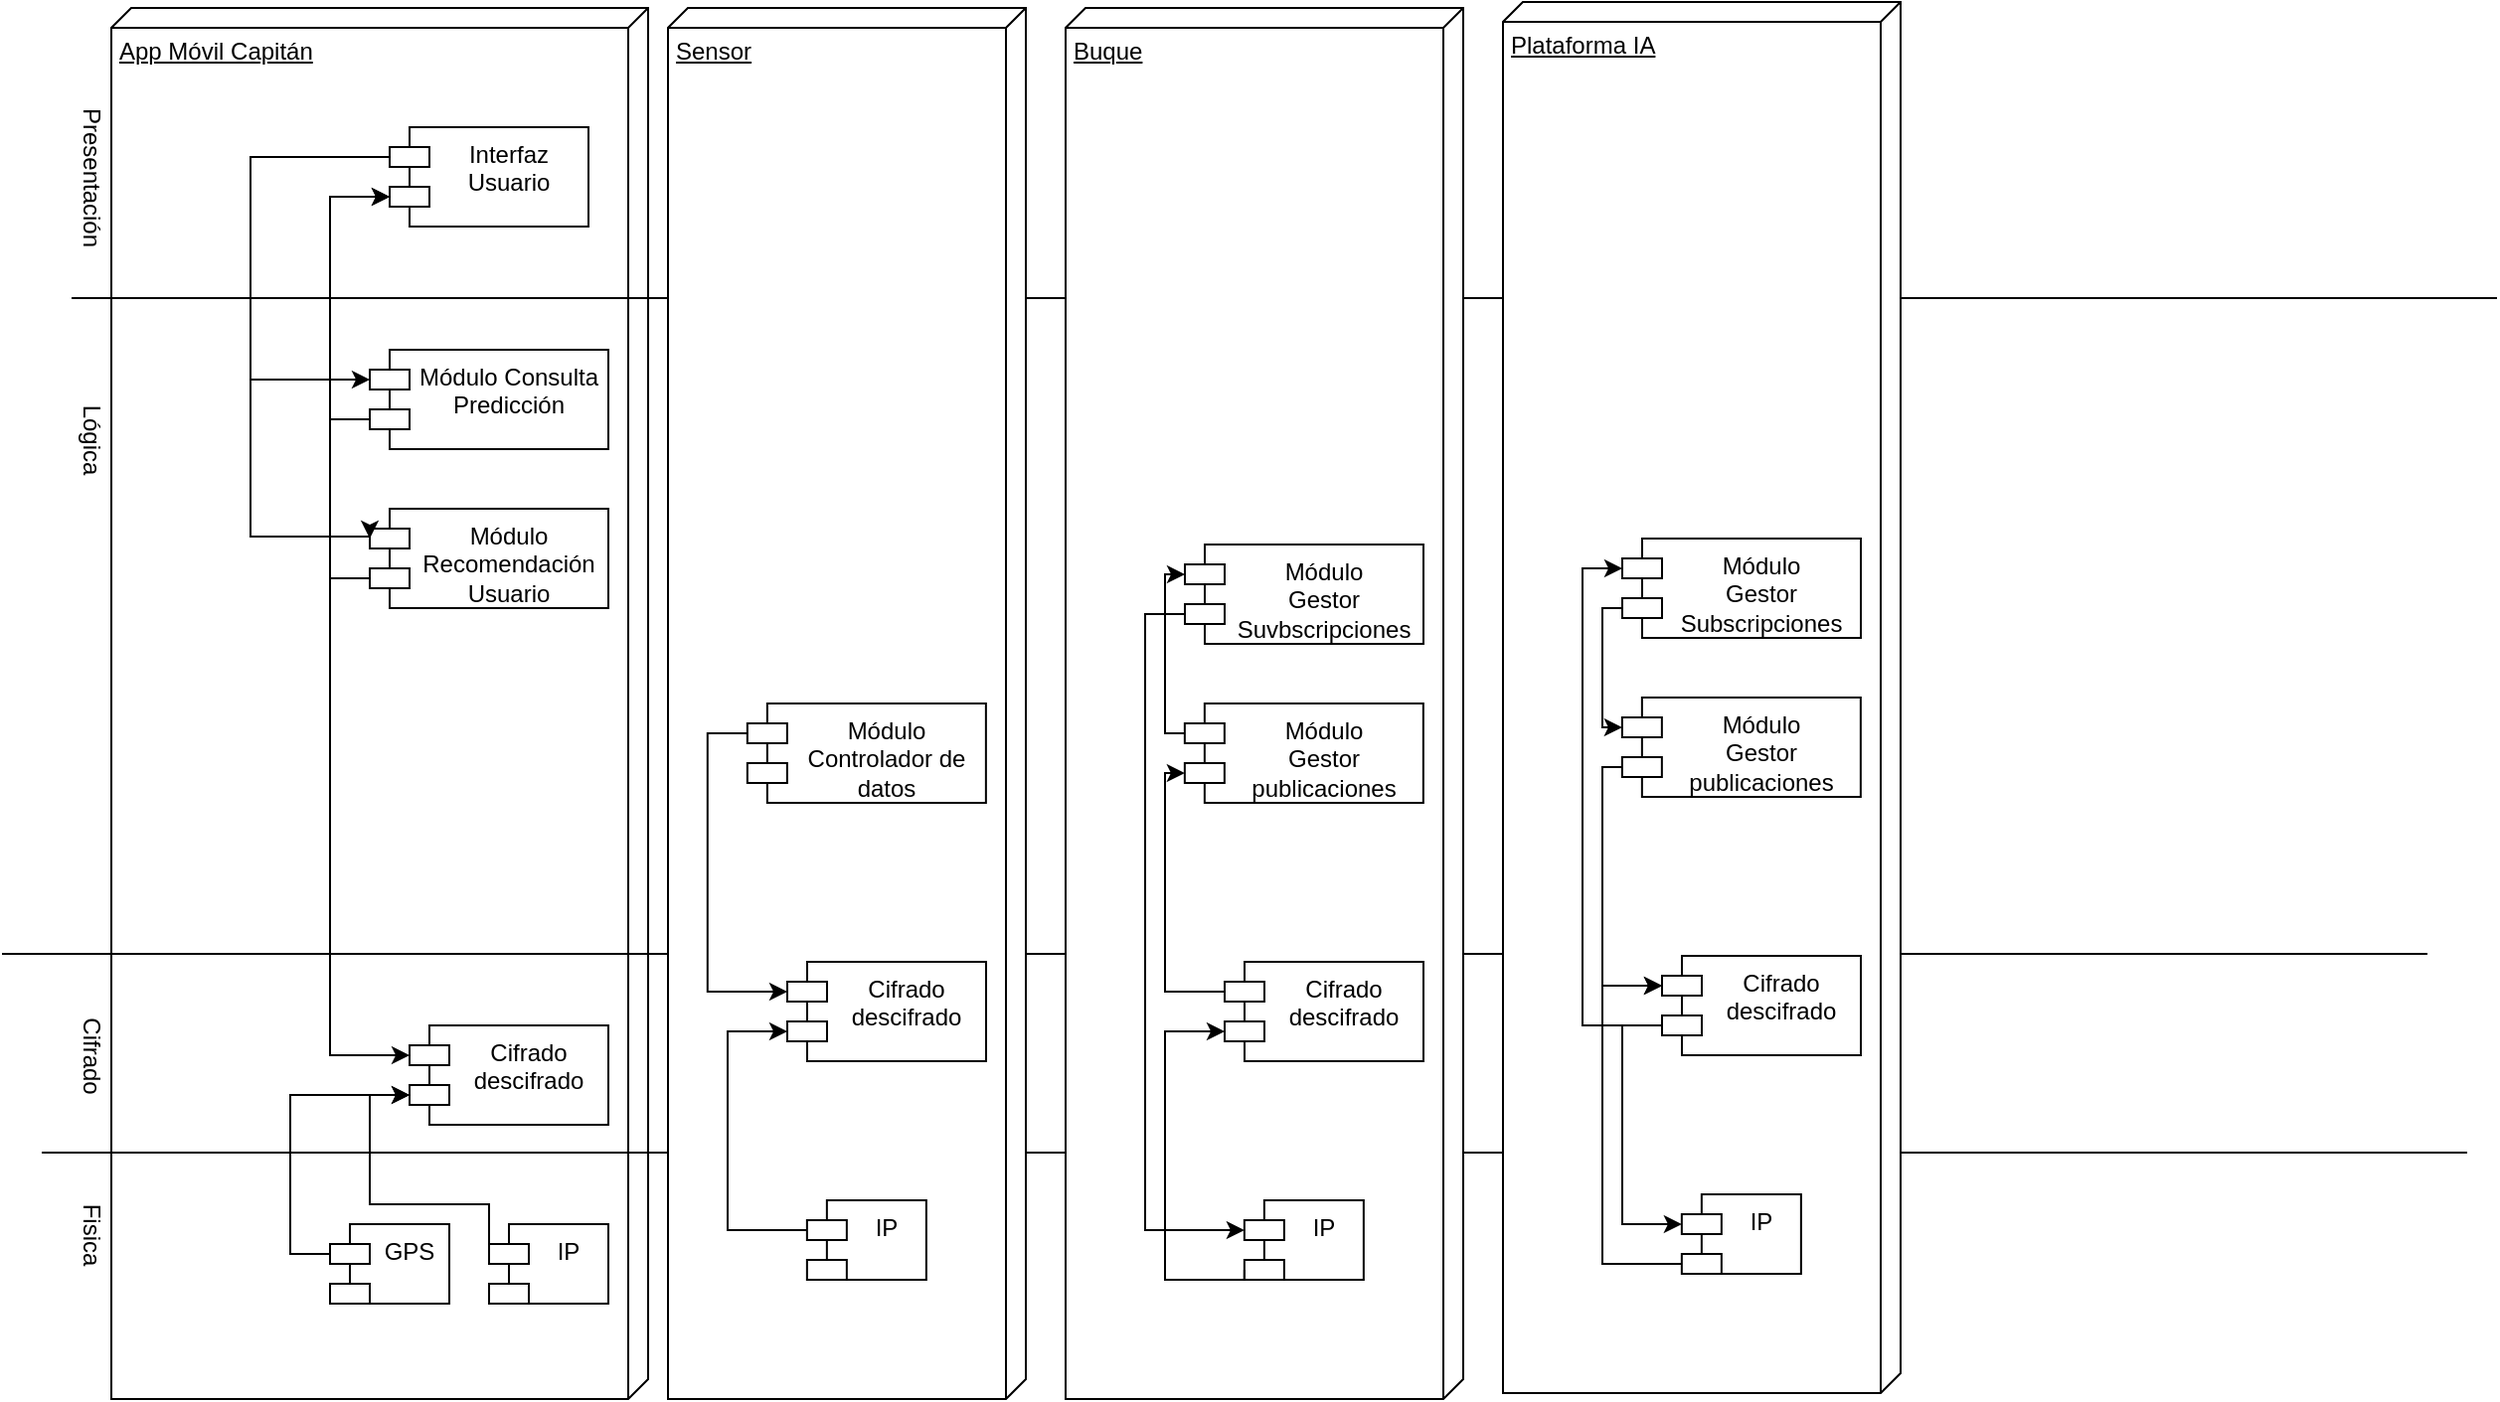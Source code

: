 <mxfile version="24.0.7" type="github">
  <diagram name="Page-1" id="5f0bae14-7c28-e335-631c-24af17079c00">
    <mxGraphModel dx="2159" dy="563" grid="1" gridSize="10" guides="1" tooltips="1" connect="1" arrows="1" fold="1" page="1" pageScale="1" pageWidth="1100" pageHeight="850" background="none" math="0" shadow="0">
      <root>
        <mxCell id="0" />
        <mxCell id="1" parent="0" />
        <mxCell id="DLwNo6UtiTYIvXjJcbHC-2" value="App Móvil Capitán" style="verticalAlign=top;align=left;spacingTop=8;spacingLeft=2;spacingRight=12;shape=cube;size=10;direction=south;fontStyle=4;html=1;whiteSpace=wrap;" vertex="1" parent="1">
          <mxGeometry x="50" y="78" width="270" height="700" as="geometry" />
        </mxCell>
        <mxCell id="DLwNo6UtiTYIvXjJcbHC-3" value="" style="line;strokeWidth=1;fillColor=none;align=left;verticalAlign=middle;spacingTop=-1;spacingLeft=3;spacingRight=3;rotatable=0;labelPosition=right;points=[];portConstraint=eastwest;strokeColor=inherit;" vertex="1" parent="1">
          <mxGeometry x="30" y="220" width="1220" height="8" as="geometry" />
        </mxCell>
        <mxCell id="DLwNo6UtiTYIvXjJcbHC-6" value="Presentación" style="text;html=1;align=center;verticalAlign=middle;resizable=0;points=[];autosize=1;strokeColor=none;fillColor=none;rotation=90;" vertex="1" parent="1">
          <mxGeometry x="-5" y="148" width="90" height="30" as="geometry" />
        </mxCell>
        <mxCell id="DLwNo6UtiTYIvXjJcbHC-7" value="Lógica" style="text;html=1;align=center;verticalAlign=middle;resizable=0;points=[];autosize=1;strokeColor=none;fillColor=none;rotation=90;" vertex="1" parent="1">
          <mxGeometry x="10" y="280" width="60" height="30" as="geometry" />
        </mxCell>
        <mxCell id="DLwNo6UtiTYIvXjJcbHC-8" value="Cifrado" style="text;html=1;align=center;verticalAlign=middle;resizable=0;points=[];autosize=1;strokeColor=none;fillColor=none;rotation=90;" vertex="1" parent="1">
          <mxGeometry x="10" y="590" width="60" height="30" as="geometry" />
        </mxCell>
        <mxCell id="DLwNo6UtiTYIvXjJcbHC-9" value="Fisica" style="text;html=1;align=center;verticalAlign=middle;resizable=0;points=[];autosize=1;strokeColor=none;fillColor=none;rotation=90;" vertex="1" parent="1">
          <mxGeometry x="15" y="680" width="50" height="30" as="geometry" />
        </mxCell>
        <mxCell id="DLwNo6UtiTYIvXjJcbHC-25" style="edgeStyle=orthogonalEdgeStyle;rounded=0;orthogonalLoop=1;jettySize=auto;html=1;exitX=0;exitY=0;exitDx=0;exitDy=15;exitPerimeter=0;entryX=0;entryY=0;entryDx=0;entryDy=15;entryPerimeter=0;" edge="1" parent="1" source="DLwNo6UtiTYIvXjJcbHC-12" target="DLwNo6UtiTYIvXjJcbHC-13">
          <mxGeometry relative="1" as="geometry">
            <mxPoint x="169.93" y="163.97" as="sourcePoint" />
            <mxPoint x="159.93" y="278.97" as="targetPoint" />
            <Array as="points">
              <mxPoint x="120" y="153" />
              <mxPoint x="120" y="265" />
            </Array>
          </mxGeometry>
        </mxCell>
        <mxCell id="DLwNo6UtiTYIvXjJcbHC-12" value="&lt;div&gt;Interfaz &lt;br&gt;&lt;/div&gt;&lt;div&gt;Usuario&lt;br&gt;&lt;/div&gt;" style="shape=module;align=left;spacingLeft=20;align=center;verticalAlign=top;whiteSpace=wrap;html=1;" vertex="1" parent="1">
          <mxGeometry x="190" y="138" width="100" height="50" as="geometry" />
        </mxCell>
        <mxCell id="DLwNo6UtiTYIvXjJcbHC-13" value="&lt;div&gt;Módulo Consulta&lt;br&gt;&lt;/div&gt;&lt;div&gt;Predicción&lt;br&gt;&lt;/div&gt;" style="shape=module;align=left;spacingLeft=20;align=center;verticalAlign=top;whiteSpace=wrap;html=1;" vertex="1" parent="1">
          <mxGeometry x="180" y="250" width="120" height="50" as="geometry" />
        </mxCell>
        <mxCell id="DLwNo6UtiTYIvXjJcbHC-38" style="edgeStyle=orthogonalEdgeStyle;rounded=0;orthogonalLoop=1;jettySize=auto;html=1;exitX=0;exitY=0;exitDx=0;exitDy=35;exitPerimeter=0;entryX=0;entryY=0;entryDx=0;entryDy=15;entryPerimeter=0;" edge="1" parent="1" source="DLwNo6UtiTYIvXjJcbHC-15" target="DLwNo6UtiTYIvXjJcbHC-16">
          <mxGeometry relative="1" as="geometry" />
        </mxCell>
        <mxCell id="DLwNo6UtiTYIvXjJcbHC-15" value="&lt;div&gt;Módulo&lt;/div&gt;&lt;div&gt;Recomendación &lt;br&gt;&lt;/div&gt;&lt;div&gt;Usuario&lt;br&gt;&lt;/div&gt;" style="shape=module;align=left;spacingLeft=20;align=center;verticalAlign=top;whiteSpace=wrap;html=1;" vertex="1" parent="1">
          <mxGeometry x="180" y="330" width="120" height="50" as="geometry" />
        </mxCell>
        <mxCell id="DLwNo6UtiTYIvXjJcbHC-23" value="GPS" style="shape=module;align=left;spacingLeft=20;align=center;verticalAlign=top;whiteSpace=wrap;html=1;" vertex="1" parent="1">
          <mxGeometry x="160" y="690" width="60" height="40" as="geometry" />
        </mxCell>
        <mxCell id="DLwNo6UtiTYIvXjJcbHC-32" style="edgeStyle=orthogonalEdgeStyle;rounded=0;orthogonalLoop=1;jettySize=auto;html=1;exitX=0;exitY=0;exitDx=0;exitDy=15;exitPerimeter=0;entryX=0;entryY=0;entryDx=0;entryDy=15;entryPerimeter=0;" edge="1" parent="1" source="DLwNo6UtiTYIvXjJcbHC-12" target="DLwNo6UtiTYIvXjJcbHC-15">
          <mxGeometry relative="1" as="geometry">
            <mxPoint x="200" y="163" as="sourcePoint" />
            <mxPoint x="190" y="275" as="targetPoint" />
            <Array as="points">
              <mxPoint x="120" y="153" />
              <mxPoint x="120" y="344" />
              <mxPoint x="180" y="344" />
            </Array>
          </mxGeometry>
        </mxCell>
        <mxCell id="DLwNo6UtiTYIvXjJcbHC-33" style="edgeStyle=orthogonalEdgeStyle;rounded=0;orthogonalLoop=1;jettySize=auto;html=1;exitX=0;exitY=0;exitDx=0;exitDy=35;exitPerimeter=0;entryX=0;entryY=0;entryDx=0;entryDy=35;entryPerimeter=0;" edge="1" parent="1" source="DLwNo6UtiTYIvXjJcbHC-13" target="DLwNo6UtiTYIvXjJcbHC-12">
          <mxGeometry relative="1" as="geometry" />
        </mxCell>
        <mxCell id="DLwNo6UtiTYIvXjJcbHC-34" style="edgeStyle=orthogonalEdgeStyle;rounded=0;orthogonalLoop=1;jettySize=auto;html=1;exitX=0;exitY=0;exitDx=0;exitDy=35;exitPerimeter=0;entryX=0;entryY=0;entryDx=0;entryDy=35;entryPerimeter=0;" edge="1" parent="1" source="DLwNo6UtiTYIvXjJcbHC-15" target="DLwNo6UtiTYIvXjJcbHC-12">
          <mxGeometry relative="1" as="geometry" />
        </mxCell>
        <mxCell id="DLwNo6UtiTYIvXjJcbHC-56" value="" style="edgeStyle=orthogonalEdgeStyle;rounded=0;orthogonalLoop=1;jettySize=auto;html=1;exitX=0;exitY=0;exitDx=0;exitDy=15;exitPerimeter=0;entryX=0;entryY=0;entryDx=0;entryDy=35;entryPerimeter=0;" edge="1" parent="1" source="DLwNo6UtiTYIvXjJcbHC-23" target="DLwNo6UtiTYIvXjJcbHC-16">
          <mxGeometry relative="1" as="geometry">
            <mxPoint x="290" y="620" as="targetPoint" />
            <mxPoint x="160" y="705" as="sourcePoint" />
            <Array as="points">
              <mxPoint x="140" y="705" />
              <mxPoint x="140" y="625" />
            </Array>
          </mxGeometry>
        </mxCell>
        <mxCell id="DLwNo6UtiTYIvXjJcbHC-16" value="&lt;div&gt;Cifrado&lt;/div&gt;&lt;div&gt;descifrado&lt;br&gt;&lt;/div&gt;" style="shape=module;align=left;spacingLeft=20;align=center;verticalAlign=top;whiteSpace=wrap;html=1;" vertex="1" parent="1">
          <mxGeometry x="200" y="590" width="100" height="50" as="geometry" />
        </mxCell>
        <mxCell id="DLwNo6UtiTYIvXjJcbHC-10" value="" style="line;strokeWidth=1;fillColor=none;align=left;verticalAlign=middle;spacingTop=-1;spacingLeft=3;spacingRight=3;rotatable=0;labelPosition=right;points=[];portConstraint=eastwest;strokeColor=inherit;" vertex="1" parent="1">
          <mxGeometry x="-5" y="550" width="1220" height="8" as="geometry" />
        </mxCell>
        <mxCell id="DLwNo6UtiTYIvXjJcbHC-11" value="" style="line;strokeWidth=1;fillColor=none;align=left;verticalAlign=middle;spacingTop=-1;spacingLeft=3;spacingRight=3;rotatable=0;labelPosition=right;points=[];portConstraint=eastwest;strokeColor=inherit;" vertex="1" parent="1">
          <mxGeometry x="15" y="650" width="1220" height="8" as="geometry" />
        </mxCell>
        <mxCell id="DLwNo6UtiTYIvXjJcbHC-4" value="Sensor" style="verticalAlign=top;align=left;spacingTop=8;spacingLeft=2;spacingRight=12;shape=cube;size=10;direction=south;fontStyle=4;html=1;whiteSpace=wrap;" vertex="1" parent="1">
          <mxGeometry x="330" y="78" width="180" height="700" as="geometry" />
        </mxCell>
        <mxCell id="DLwNo6UtiTYIvXjJcbHC-43" value="" style="group" vertex="1" connectable="0" parent="1">
          <mxGeometry x="360" y="428" width="130" height="290" as="geometry" />
        </mxCell>
        <mxCell id="DLwNo6UtiTYIvXjJcbHC-18" value="IP" style="shape=module;align=left;spacingLeft=20;align=center;verticalAlign=top;whiteSpace=wrap;html=1;" vertex="1" parent="DLwNo6UtiTYIvXjJcbHC-43">
          <mxGeometry x="39.93" y="250" width="60" height="40" as="geometry" />
        </mxCell>
        <mxCell id="DLwNo6UtiTYIvXjJcbHC-36" style="edgeStyle=orthogonalEdgeStyle;rounded=0;orthogonalLoop=1;jettySize=auto;html=1;exitX=0;exitY=0;exitDx=0;exitDy=15;exitPerimeter=0;entryX=0;entryY=0;entryDx=0;entryDy=35;entryPerimeter=0;" edge="1" parent="DLwNo6UtiTYIvXjJcbHC-43" source="DLwNo6UtiTYIvXjJcbHC-18" target="DLwNo6UtiTYIvXjJcbHC-39">
          <mxGeometry relative="1" as="geometry">
            <mxPoint x="39.93" y="180" as="targetPoint" />
            <Array as="points">
              <mxPoint y="265" />
              <mxPoint y="165" />
            </Array>
          </mxGeometry>
        </mxCell>
        <mxCell id="DLwNo6UtiTYIvXjJcbHC-39" value="&lt;div&gt;Cifrado&lt;/div&gt;&lt;div&gt;descifrado&lt;br&gt;&lt;/div&gt;" style="shape=module;align=left;spacingLeft=20;align=center;verticalAlign=top;whiteSpace=wrap;html=1;" vertex="1" parent="DLwNo6UtiTYIvXjJcbHC-43">
          <mxGeometry x="30" y="130" width="100" height="50" as="geometry" />
        </mxCell>
        <mxCell id="DLwNo6UtiTYIvXjJcbHC-40" value="&lt;div&gt;Módulo&lt;/div&gt;Controlador de datos" style="shape=module;align=left;spacingLeft=20;align=center;verticalAlign=top;whiteSpace=wrap;html=1;" vertex="1" parent="DLwNo6UtiTYIvXjJcbHC-43">
          <mxGeometry x="9.93" width="120" height="50" as="geometry" />
        </mxCell>
        <mxCell id="DLwNo6UtiTYIvXjJcbHC-42" style="edgeStyle=orthogonalEdgeStyle;rounded=0;orthogonalLoop=1;jettySize=auto;html=1;exitX=0;exitY=0;exitDx=0;exitDy=15;exitPerimeter=0;entryX=0;entryY=0;entryDx=0;entryDy=15;entryPerimeter=0;" edge="1" parent="DLwNo6UtiTYIvXjJcbHC-43" source="DLwNo6UtiTYIvXjJcbHC-40" target="DLwNo6UtiTYIvXjJcbHC-39">
          <mxGeometry relative="1" as="geometry" />
        </mxCell>
        <mxCell id="DLwNo6UtiTYIvXjJcbHC-58" value="" style="group" vertex="1" connectable="0" parent="1">
          <mxGeometry x="530" y="78" width="200" height="700" as="geometry" />
        </mxCell>
        <mxCell id="DLwNo6UtiTYIvXjJcbHC-5" value="Buque" style="verticalAlign=top;align=left;spacingTop=8;spacingLeft=2;spacingRight=12;shape=cube;size=10;direction=south;fontStyle=4;html=1;whiteSpace=wrap;" vertex="1" parent="DLwNo6UtiTYIvXjJcbHC-58">
          <mxGeometry width="200" height="700" as="geometry" />
        </mxCell>
        <mxCell id="DLwNo6UtiTYIvXjJcbHC-44" value="" style="group" vertex="1" connectable="0" parent="DLwNo6UtiTYIvXjJcbHC-58">
          <mxGeometry x="50" y="350" width="130" height="290" as="geometry" />
        </mxCell>
        <mxCell id="DLwNo6UtiTYIvXjJcbHC-45" value="IP" style="shape=module;align=left;spacingLeft=20;align=center;verticalAlign=top;whiteSpace=wrap;html=1;" vertex="1" parent="DLwNo6UtiTYIvXjJcbHC-44">
          <mxGeometry x="39.93" y="250" width="60" height="40" as="geometry" />
        </mxCell>
        <mxCell id="DLwNo6UtiTYIvXjJcbHC-46" style="edgeStyle=orthogonalEdgeStyle;rounded=0;orthogonalLoop=1;jettySize=auto;html=1;exitX=0;exitY=0;exitDx=0;exitDy=35;exitPerimeter=0;entryX=0;entryY=0;entryDx=0;entryDy=35;entryPerimeter=0;" edge="1" parent="DLwNo6UtiTYIvXjJcbHC-44" source="DLwNo6UtiTYIvXjJcbHC-45" target="DLwNo6UtiTYIvXjJcbHC-47">
          <mxGeometry relative="1" as="geometry">
            <mxPoint x="39.93" y="180" as="targetPoint" />
            <Array as="points">
              <mxPoint x="40" y="290" />
              <mxPoint y="290" />
              <mxPoint y="165" />
            </Array>
          </mxGeometry>
        </mxCell>
        <mxCell id="DLwNo6UtiTYIvXjJcbHC-47" value="&lt;div&gt;Cifrado&lt;/div&gt;&lt;div&gt;descifrado&lt;br&gt;&lt;/div&gt;" style="shape=module;align=left;spacingLeft=20;align=center;verticalAlign=top;whiteSpace=wrap;html=1;" vertex="1" parent="DLwNo6UtiTYIvXjJcbHC-44">
          <mxGeometry x="30" y="130" width="100" height="50" as="geometry" />
        </mxCell>
        <mxCell id="DLwNo6UtiTYIvXjJcbHC-48" value="&lt;div&gt;Módulo&lt;/div&gt;Gestor publicaciones" style="shape=module;align=left;spacingLeft=20;align=center;verticalAlign=top;whiteSpace=wrap;html=1;" vertex="1" parent="DLwNo6UtiTYIvXjJcbHC-44">
          <mxGeometry x="9.93" width="120" height="50" as="geometry" />
        </mxCell>
        <mxCell id="DLwNo6UtiTYIvXjJcbHC-54" style="edgeStyle=orthogonalEdgeStyle;rounded=0;orthogonalLoop=1;jettySize=auto;html=1;exitX=0;exitY=0;exitDx=0;exitDy=15;exitPerimeter=0;entryX=0;entryY=0;entryDx=0;entryDy=35;entryPerimeter=0;" edge="1" parent="DLwNo6UtiTYIvXjJcbHC-44" source="DLwNo6UtiTYIvXjJcbHC-47" target="DLwNo6UtiTYIvXjJcbHC-48">
          <mxGeometry relative="1" as="geometry">
            <Array as="points">
              <mxPoint y="145" />
              <mxPoint y="35" />
            </Array>
          </mxGeometry>
        </mxCell>
        <mxCell id="DLwNo6UtiTYIvXjJcbHC-50" value="&lt;div&gt;Módulo&lt;/div&gt;&lt;div&gt;Gestor&lt;/div&gt;&lt;div&gt;Suvbscripciones&lt;br&gt;&lt;/div&gt;" style="shape=module;align=left;spacingLeft=20;align=center;verticalAlign=top;whiteSpace=wrap;html=1;" vertex="1" parent="DLwNo6UtiTYIvXjJcbHC-58">
          <mxGeometry x="60" y="270" width="120" height="50" as="geometry" />
        </mxCell>
        <mxCell id="DLwNo6UtiTYIvXjJcbHC-51" style="edgeStyle=orthogonalEdgeStyle;rounded=0;orthogonalLoop=1;jettySize=auto;html=1;exitX=0;exitY=0;exitDx=0;exitDy=35;exitPerimeter=0;entryX=0;entryY=0;entryDx=0;entryDy=15;entryPerimeter=0;" edge="1" parent="DLwNo6UtiTYIvXjJcbHC-58" source="DLwNo6UtiTYIvXjJcbHC-50" target="DLwNo6UtiTYIvXjJcbHC-45">
          <mxGeometry relative="1" as="geometry" />
        </mxCell>
        <mxCell id="DLwNo6UtiTYIvXjJcbHC-55" style="edgeStyle=orthogonalEdgeStyle;rounded=0;orthogonalLoop=1;jettySize=auto;html=1;exitX=0;exitY=0;exitDx=0;exitDy=15;exitPerimeter=0;entryX=0;entryY=0;entryDx=0;entryDy=15;entryPerimeter=0;" edge="1" parent="DLwNo6UtiTYIvXjJcbHC-58" source="DLwNo6UtiTYIvXjJcbHC-48" target="DLwNo6UtiTYIvXjJcbHC-50">
          <mxGeometry relative="1" as="geometry">
            <Array as="points">
              <mxPoint x="50" y="365" />
              <mxPoint x="50" y="285" />
            </Array>
          </mxGeometry>
        </mxCell>
        <mxCell id="DLwNo6UtiTYIvXjJcbHC-59" value="" style="group" vertex="1" connectable="0" parent="1">
          <mxGeometry x="750" y="75" width="200" height="700" as="geometry" />
        </mxCell>
        <mxCell id="DLwNo6UtiTYIvXjJcbHC-60" value="Plataforma IA" style="verticalAlign=top;align=left;spacingTop=8;spacingLeft=2;spacingRight=12;shape=cube;size=10;direction=south;fontStyle=4;html=1;whiteSpace=wrap;" vertex="1" parent="DLwNo6UtiTYIvXjJcbHC-59">
          <mxGeometry width="200" height="700" as="geometry" />
        </mxCell>
        <mxCell id="DLwNo6UtiTYIvXjJcbHC-61" value="" style="group" vertex="1" connectable="0" parent="DLwNo6UtiTYIvXjJcbHC-59">
          <mxGeometry x="50" y="350" width="130" height="290" as="geometry" />
        </mxCell>
        <mxCell id="DLwNo6UtiTYIvXjJcbHC-62" value="IP" style="shape=module;align=left;spacingLeft=20;align=center;verticalAlign=top;whiteSpace=wrap;html=1;" vertex="1" parent="DLwNo6UtiTYIvXjJcbHC-61">
          <mxGeometry x="39.93" y="250" width="60" height="40" as="geometry" />
        </mxCell>
        <mxCell id="DLwNo6UtiTYIvXjJcbHC-63" style="edgeStyle=orthogonalEdgeStyle;rounded=0;orthogonalLoop=1;jettySize=auto;html=1;exitX=0;exitY=0;exitDx=0;exitDy=35;exitPerimeter=0;entryX=0;entryY=0;entryDx=0;entryDy=15;entryPerimeter=0;" edge="1" parent="DLwNo6UtiTYIvXjJcbHC-61" source="DLwNo6UtiTYIvXjJcbHC-62" target="DLwNo6UtiTYIvXjJcbHC-64">
          <mxGeometry relative="1" as="geometry">
            <mxPoint x="39.93" y="180" as="targetPoint" />
            <Array as="points">
              <mxPoint y="285" />
              <mxPoint y="145" />
            </Array>
          </mxGeometry>
        </mxCell>
        <mxCell id="DLwNo6UtiTYIvXjJcbHC-64" value="&lt;div&gt;Cifrado&lt;/div&gt;&lt;div&gt;descifrado&lt;br&gt;&lt;/div&gt;" style="shape=module;align=left;spacingLeft=20;align=center;verticalAlign=top;whiteSpace=wrap;html=1;" vertex="1" parent="DLwNo6UtiTYIvXjJcbHC-61">
          <mxGeometry x="30" y="130" width="100" height="50" as="geometry" />
        </mxCell>
        <mxCell id="DLwNo6UtiTYIvXjJcbHC-65" value="&lt;div&gt;Módulo&lt;/div&gt;Gestor publicaciones" style="shape=module;align=left;spacingLeft=20;align=center;verticalAlign=top;whiteSpace=wrap;html=1;" vertex="1" parent="DLwNo6UtiTYIvXjJcbHC-61">
          <mxGeometry x="9.93" width="120" height="50" as="geometry" />
        </mxCell>
        <mxCell id="DLwNo6UtiTYIvXjJcbHC-78" style="edgeStyle=orthogonalEdgeStyle;rounded=0;orthogonalLoop=1;jettySize=auto;html=1;exitX=0;exitY=0;exitDx=0;exitDy=35;exitPerimeter=0;entryX=0;entryY=0;entryDx=0;entryDy=15;entryPerimeter=0;" edge="1" parent="DLwNo6UtiTYIvXjJcbHC-61" source="DLwNo6UtiTYIvXjJcbHC-64" target="DLwNo6UtiTYIvXjJcbHC-62">
          <mxGeometry relative="1" as="geometry" />
        </mxCell>
        <mxCell id="DLwNo6UtiTYIvXjJcbHC-80" style="edgeStyle=orthogonalEdgeStyle;rounded=0;orthogonalLoop=1;jettySize=auto;html=1;exitX=0;exitY=0;exitDx=0;exitDy=35;exitPerimeter=0;entryX=0;entryY=0;entryDx=0;entryDy=15;entryPerimeter=0;" edge="1" parent="DLwNo6UtiTYIvXjJcbHC-61" source="DLwNo6UtiTYIvXjJcbHC-65" target="DLwNo6UtiTYIvXjJcbHC-64">
          <mxGeometry relative="1" as="geometry">
            <Array as="points">
              <mxPoint y="35" />
              <mxPoint y="145" />
            </Array>
          </mxGeometry>
        </mxCell>
        <mxCell id="DLwNo6UtiTYIvXjJcbHC-67" value="&lt;div&gt;Módulo&lt;/div&gt;&lt;div&gt;Gestor&lt;/div&gt;&lt;div&gt;Subscripciones&lt;br&gt;&lt;/div&gt;" style="shape=module;align=left;spacingLeft=20;align=center;verticalAlign=top;whiteSpace=wrap;html=1;" vertex="1" parent="DLwNo6UtiTYIvXjJcbHC-59">
          <mxGeometry x="60" y="270" width="120" height="50" as="geometry" />
        </mxCell>
        <mxCell id="DLwNo6UtiTYIvXjJcbHC-79" style="edgeStyle=orthogonalEdgeStyle;rounded=0;orthogonalLoop=1;jettySize=auto;html=1;exitX=0;exitY=0;exitDx=0;exitDy=35;exitPerimeter=0;entryX=0;entryY=0;entryDx=0;entryDy=15;entryPerimeter=0;" edge="1" parent="DLwNo6UtiTYIvXjJcbHC-59" source="DLwNo6UtiTYIvXjJcbHC-64" target="DLwNo6UtiTYIvXjJcbHC-67">
          <mxGeometry relative="1" as="geometry" />
        </mxCell>
        <mxCell id="DLwNo6UtiTYIvXjJcbHC-81" style="edgeStyle=orthogonalEdgeStyle;rounded=0;orthogonalLoop=1;jettySize=auto;html=1;exitX=0;exitY=0;exitDx=0;exitDy=35;exitPerimeter=0;entryX=0;entryY=0;entryDx=0;entryDy=15;entryPerimeter=0;" edge="1" parent="DLwNo6UtiTYIvXjJcbHC-59" source="DLwNo6UtiTYIvXjJcbHC-67" target="DLwNo6UtiTYIvXjJcbHC-65">
          <mxGeometry relative="1" as="geometry">
            <Array as="points">
              <mxPoint x="50" y="305" />
              <mxPoint x="50" y="365" />
            </Array>
          </mxGeometry>
        </mxCell>
        <mxCell id="DLwNo6UtiTYIvXjJcbHC-70" value="IP" style="shape=module;align=left;spacingLeft=20;align=center;verticalAlign=top;whiteSpace=wrap;html=1;" vertex="1" parent="1">
          <mxGeometry x="240.0" y="690" width="60" height="40" as="geometry" />
        </mxCell>
        <mxCell id="DLwNo6UtiTYIvXjJcbHC-72" style="edgeStyle=orthogonalEdgeStyle;rounded=0;orthogonalLoop=1;jettySize=auto;html=1;exitX=0;exitY=0;exitDx=0;exitDy=15;exitPerimeter=0;entryX=0;entryY=0;entryDx=0;entryDy=35;entryPerimeter=0;" edge="1" parent="1" source="DLwNo6UtiTYIvXjJcbHC-70" target="DLwNo6UtiTYIvXjJcbHC-16">
          <mxGeometry relative="1" as="geometry">
            <Array as="points">
              <mxPoint x="240" y="680" />
              <mxPoint x="180" y="680" />
              <mxPoint x="180" y="625" />
            </Array>
          </mxGeometry>
        </mxCell>
      </root>
    </mxGraphModel>
  </diagram>
</mxfile>
